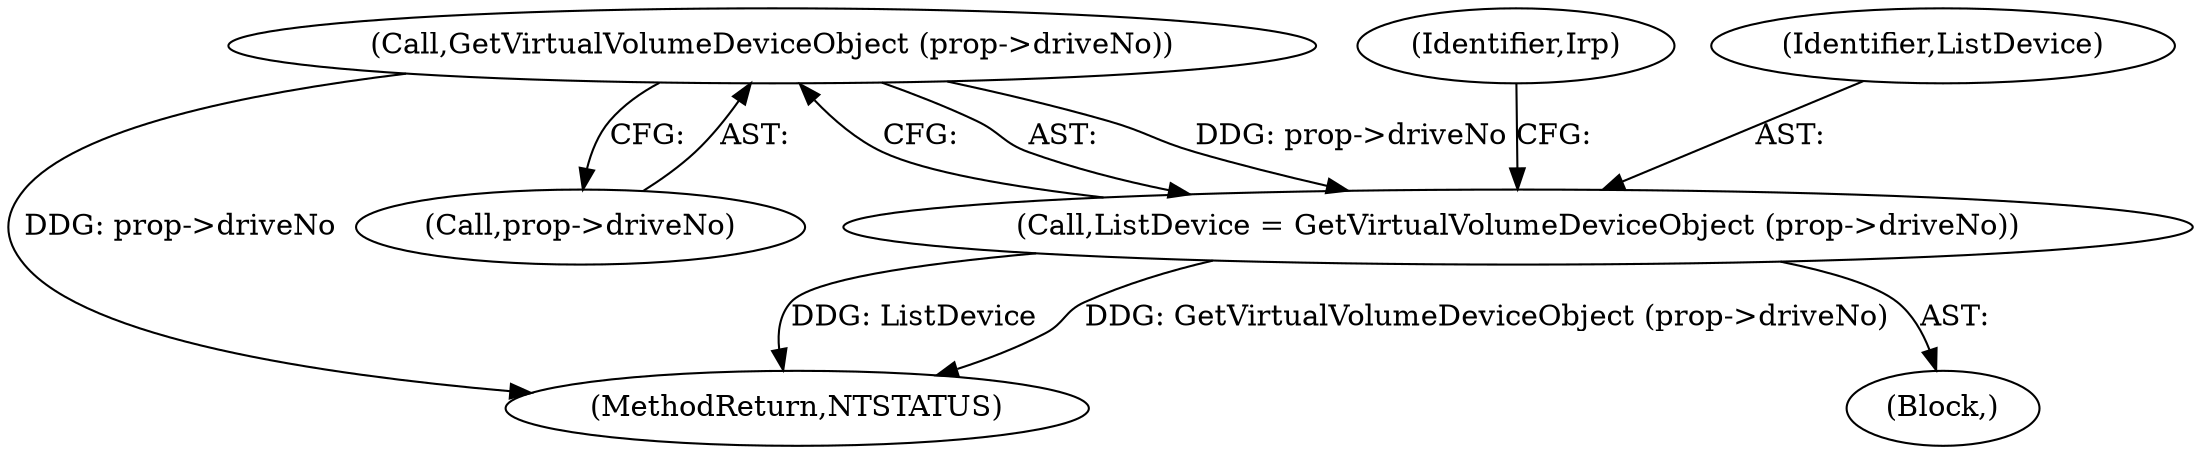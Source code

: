 digraph "0_VeraCrypt_f30f9339c9a0b9bbcc6f5ad38804af39db1f479e@pointer" {
"1001403" [label="(Call,GetVirtualVolumeDeviceObject (prop->driveNo))"];
"1001401" [label="(Call,ListDevice = GetVirtualVolumeDeviceObject (prop->driveNo))"];
"1003125" [label="(MethodReturn,NTSTATUS)"];
"1001401" [label="(Call,ListDevice = GetVirtualVolumeDeviceObject (prop->driveNo))"];
"1001389" [label="(Block,)"];
"1001410" [label="(Identifier,Irp)"];
"1001404" [label="(Call,prop->driveNo)"];
"1001402" [label="(Identifier,ListDevice)"];
"1001403" [label="(Call,GetVirtualVolumeDeviceObject (prop->driveNo))"];
"1001403" -> "1001401"  [label="AST: "];
"1001403" -> "1001404"  [label="CFG: "];
"1001404" -> "1001403"  [label="AST: "];
"1001401" -> "1001403"  [label="CFG: "];
"1001403" -> "1003125"  [label="DDG: prop->driveNo"];
"1001403" -> "1001401"  [label="DDG: prop->driveNo"];
"1001401" -> "1001389"  [label="AST: "];
"1001402" -> "1001401"  [label="AST: "];
"1001410" -> "1001401"  [label="CFG: "];
"1001401" -> "1003125"  [label="DDG: GetVirtualVolumeDeviceObject (prop->driveNo)"];
"1001401" -> "1003125"  [label="DDG: ListDevice"];
}
